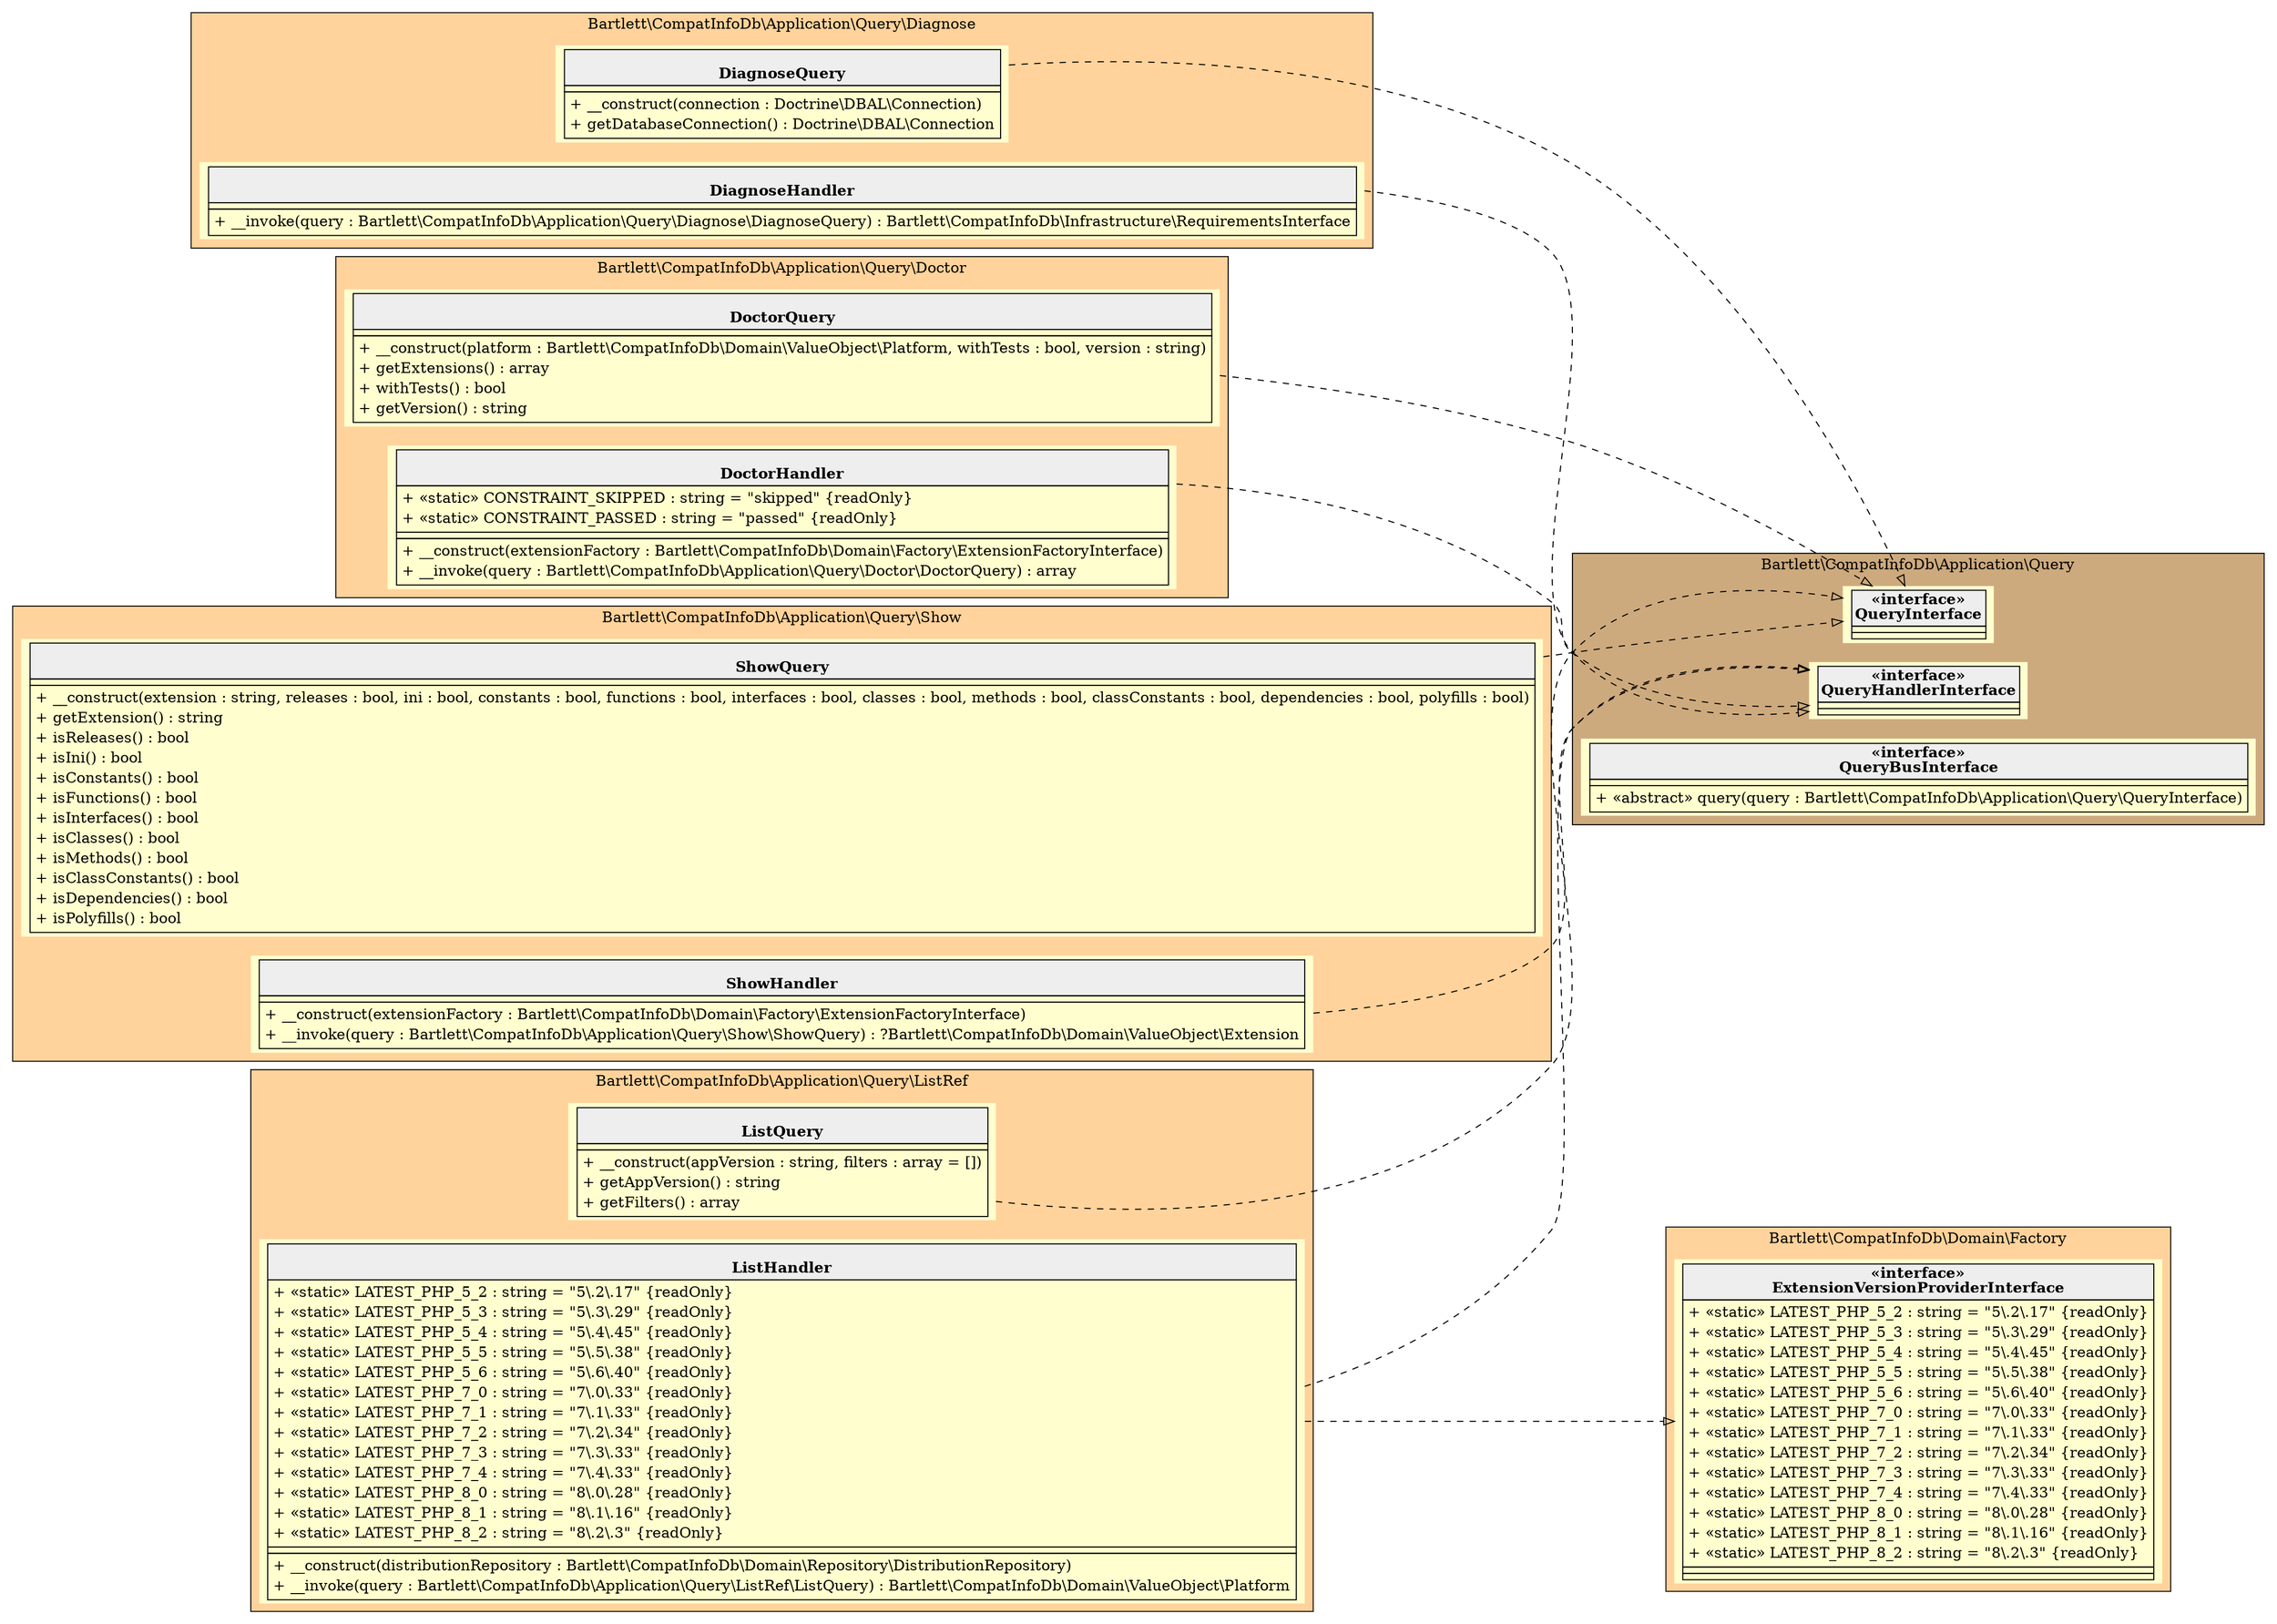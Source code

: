 digraph {
  graph [rankdir="LR" bgcolor="transparent"]
  node [fillcolor="#FEFECE" style="filled"]
  subgraph cluster_0 {
    graph [bgcolor="burlywood1"]
    label = "Bartlett\\CompatInfoDb\\Application\\Query\\Diagnose"
    "Bartlett\\CompatInfoDb\\Application\\Query\\Diagnose\\DiagnoseQuery" [shape="none" label=<
<table cellspacing="0" border="0" cellborder="1">
    <tr><td bgcolor="#eeeeee"><b><br/>DiagnoseQuery</b></td></tr>
    <tr><td></td></tr>
    <tr><td><table border="0" cellspacing="0" cellpadding="2">
    <tr><td align="left">+ __construct(connection : Doctrine\\DBAL\\Connection)</td></tr>
    <tr><td align="left">+ getDatabaseConnection() : Doctrine\\DBAL\\Connection</td></tr>
</table></td></tr>
</table>>]
    "Bartlett\\CompatInfoDb\\Application\\Query\\Diagnose\\DiagnoseHandler" [shape="none" label=<
<table cellspacing="0" border="0" cellborder="1">
    <tr><td bgcolor="#eeeeee"><b><br/>DiagnoseHandler</b></td></tr>
    <tr><td></td></tr>
    <tr><td><table border="0" cellspacing="0" cellpadding="2">
    <tr><td align="left">+ __invoke(query : Bartlett\\CompatInfoDb\\Application\\Query\\Diagnose\\DiagnoseQuery) : Bartlett\\CompatInfoDb\\Infrastructure\\RequirementsInterface</td></tr>
</table></td></tr>
</table>>]
  }
  subgraph cluster_1 {
    graph [bgcolor="burlywood3"]
    label = "Bartlett\\CompatInfoDb\\Application\\Query"
    "Bartlett\\CompatInfoDb\\Application\\Query\\QueryInterface" [shape="none" label=<
<table cellspacing="0" border="0" cellborder="1">
    <tr><td bgcolor="#eeeeee"><b>«interface»<br/>QueryInterface</b></td></tr>
    <tr><td></td></tr>
    <tr><td></td></tr>
</table>>]
    "Bartlett\\CompatInfoDb\\Application\\Query\\QueryHandlerInterface" [shape="none" label=<
<table cellspacing="0" border="0" cellborder="1">
    <tr><td bgcolor="#eeeeee"><b>«interface»<br/>QueryHandlerInterface</b></td></tr>
    <tr><td></td></tr>
    <tr><td></td></tr>
</table>>]
    "Bartlett\\CompatInfoDb\\Application\\Query\\QueryBusInterface" [shape="none" label=<
<table cellspacing="0" border="0" cellborder="1">
    <tr><td bgcolor="#eeeeee"><b>«interface»<br/>QueryBusInterface</b></td></tr>
    <tr><td></td></tr>
    <tr><td><table border="0" cellspacing="0" cellpadding="2">
    <tr><td align="left">+ «abstract» query(query : Bartlett\\CompatInfoDb\\Application\\Query\\QueryInterface)</td></tr>
</table></td></tr>
</table>>]
  }
  subgraph cluster_2 {
    graph [bgcolor="burlywood1"]
    label = "Bartlett\\CompatInfoDb\\Application\\Query\\Doctor"
    "Bartlett\\CompatInfoDb\\Application\\Query\\Doctor\\DoctorQuery" [shape="none" label=<
<table cellspacing="0" border="0" cellborder="1">
    <tr><td bgcolor="#eeeeee"><b><br/>DoctorQuery</b></td></tr>
    <tr><td></td></tr>
    <tr><td><table border="0" cellspacing="0" cellpadding="2">
    <tr><td align="left">+ __construct(platform : Bartlett\\CompatInfoDb\\Domain\\ValueObject\\Platform, withTests : bool, version : string)</td></tr>
    <tr><td align="left">+ getExtensions() : array</td></tr>
    <tr><td align="left">+ withTests() : bool</td></tr>
    <tr><td align="left">+ getVersion() : string</td></tr>
</table></td></tr>
</table>>]
    "Bartlett\\CompatInfoDb\\Application\\Query\\Doctor\\DoctorHandler" [shape="none" label=<
<table cellspacing="0" border="0" cellborder="1">
    <tr><td bgcolor="#eeeeee"><b><br/>DoctorHandler</b></td></tr>
    <tr><td><table border="0" cellspacing="0" cellpadding="2">
    <tr><td align="left">+ «static» CONSTRAINT_SKIPPED : string = "skipped" {readOnly}</td></tr>
    <tr><td align="left">+ «static» CONSTRAINT_PASSED : string = "passed" {readOnly}</td></tr>
</table></td></tr>
    <tr><td></td></tr>
    <tr><td><table border="0" cellspacing="0" cellpadding="2">
    <tr><td align="left">+ __construct(extensionFactory : Bartlett\\CompatInfoDb\\Domain\\Factory\\ExtensionFactoryInterface)</td></tr>
    <tr><td align="left">+ __invoke(query : Bartlett\\CompatInfoDb\\Application\\Query\\Doctor\\DoctorQuery) : array</td></tr>
</table></td></tr>
</table>>]
  }
  subgraph cluster_3 {
    graph [bgcolor="burlywood1"]
    label = "Bartlett\\CompatInfoDb\\Application\\Query\\ListRef"
    "Bartlett\\CompatInfoDb\\Application\\Query\\ListRef\\ListQuery" [shape="none" label=<
<table cellspacing="0" border="0" cellborder="1">
    <tr><td bgcolor="#eeeeee"><b><br/>ListQuery</b></td></tr>
    <tr><td></td></tr>
    <tr><td><table border="0" cellspacing="0" cellpadding="2">
    <tr><td align="left">+ __construct(appVersion : string, filters : array = [])</td></tr>
    <tr><td align="left">+ getAppVersion() : string</td></tr>
    <tr><td align="left">+ getFilters() : array</td></tr>
</table></td></tr>
</table>>]
    "Bartlett\\CompatInfoDb\\Application\\Query\\ListRef\\ListHandler" [shape="none" label=<
<table cellspacing="0" border="0" cellborder="1">
    <tr><td bgcolor="#eeeeee"><b><br/>ListHandler</b></td></tr>
    <tr><td><table border="0" cellspacing="0" cellpadding="2">
    <tr><td align="left">+ «static» LATEST_PHP_5_2 : string = "5\.2\.17" {readOnly}</td></tr>
    <tr><td align="left">+ «static» LATEST_PHP_5_3 : string = "5\.3\.29" {readOnly}</td></tr>
    <tr><td align="left">+ «static» LATEST_PHP_5_4 : string = "5\.4\.45" {readOnly}</td></tr>
    <tr><td align="left">+ «static» LATEST_PHP_5_5 : string = "5\.5\.38" {readOnly}</td></tr>
    <tr><td align="left">+ «static» LATEST_PHP_5_6 : string = "5\.6\.40" {readOnly}</td></tr>
    <tr><td align="left">+ «static» LATEST_PHP_7_0 : string = "7\.0\.33" {readOnly}</td></tr>
    <tr><td align="left">+ «static» LATEST_PHP_7_1 : string = "7\.1\.33" {readOnly}</td></tr>
    <tr><td align="left">+ «static» LATEST_PHP_7_2 : string = "7\.2\.34" {readOnly}</td></tr>
    <tr><td align="left">+ «static» LATEST_PHP_7_3 : string = "7\.3\.33" {readOnly}</td></tr>
    <tr><td align="left">+ «static» LATEST_PHP_7_4 : string = "7\.4\.33" {readOnly}</td></tr>
    <tr><td align="left">+ «static» LATEST_PHP_8_0 : string = "8\.0\.28" {readOnly}</td></tr>
    <tr><td align="left">+ «static» LATEST_PHP_8_1 : string = "8\.1\.16" {readOnly}</td></tr>
    <tr><td align="left">+ «static» LATEST_PHP_8_2 : string = "8\.2\.3" {readOnly}</td></tr>
</table></td></tr>
    <tr><td></td></tr>
    <tr><td><table border="0" cellspacing="0" cellpadding="2">
    <tr><td align="left">+ __construct(distributionRepository : Bartlett\\CompatInfoDb\\Domain\\Repository\\DistributionRepository)</td></tr>
    <tr><td align="left">+ __invoke(query : Bartlett\\CompatInfoDb\\Application\\Query\\ListRef\\ListQuery) : Bartlett\\CompatInfoDb\\Domain\\ValueObject\\Platform</td></tr>
</table></td></tr>
</table>>]
  }
  subgraph cluster_4 {
    graph [bgcolor="burlywood1"]
    label = "Bartlett\\CompatInfoDb\\Domain\\Factory"
    "Bartlett\\CompatInfoDb\\Domain\\Factory\\ExtensionVersionProviderInterface" [shape="none" label=<
<table cellspacing="0" border="0" cellborder="1">
    <tr><td bgcolor="#eeeeee"><b>«interface»<br/>ExtensionVersionProviderInterface</b></td></tr>
    <tr><td><table border="0" cellspacing="0" cellpadding="2">
    <tr><td align="left">+ «static» LATEST_PHP_5_2 : string = "5\.2\.17" {readOnly}</td></tr>
    <tr><td align="left">+ «static» LATEST_PHP_5_3 : string = "5\.3\.29" {readOnly}</td></tr>
    <tr><td align="left">+ «static» LATEST_PHP_5_4 : string = "5\.4\.45" {readOnly}</td></tr>
    <tr><td align="left">+ «static» LATEST_PHP_5_5 : string = "5\.5\.38" {readOnly}</td></tr>
    <tr><td align="left">+ «static» LATEST_PHP_5_6 : string = "5\.6\.40" {readOnly}</td></tr>
    <tr><td align="left">+ «static» LATEST_PHP_7_0 : string = "7\.0\.33" {readOnly}</td></tr>
    <tr><td align="left">+ «static» LATEST_PHP_7_1 : string = "7\.1\.33" {readOnly}</td></tr>
    <tr><td align="left">+ «static» LATEST_PHP_7_2 : string = "7\.2\.34" {readOnly}</td></tr>
    <tr><td align="left">+ «static» LATEST_PHP_7_3 : string = "7\.3\.33" {readOnly}</td></tr>
    <tr><td align="left">+ «static» LATEST_PHP_7_4 : string = "7\.4\.33" {readOnly}</td></tr>
    <tr><td align="left">+ «static» LATEST_PHP_8_0 : string = "8\.0\.28" {readOnly}</td></tr>
    <tr><td align="left">+ «static» LATEST_PHP_8_1 : string = "8\.1\.16" {readOnly}</td></tr>
    <tr><td align="left">+ «static» LATEST_PHP_8_2 : string = "8\.2\.3" {readOnly}</td></tr>
</table></td></tr>
    <tr><td></td></tr>
    <tr><td></td></tr>
</table>>]
  }
  subgraph cluster_5 {
    graph [bgcolor="burlywood1"]
    label = "Bartlett\\CompatInfoDb\\Application\\Query\\Show"
    "Bartlett\\CompatInfoDb\\Application\\Query\\Show\\ShowQuery" [shape="none" label=<
<table cellspacing="0" border="0" cellborder="1">
    <tr><td bgcolor="#eeeeee"><b><br/>ShowQuery</b></td></tr>
    <tr><td></td></tr>
    <tr><td><table border="0" cellspacing="0" cellpadding="2">
    <tr><td align="left">+ __construct(extension : string, releases : bool, ini : bool, constants : bool, functions : bool, interfaces : bool, classes : bool, methods : bool, classConstants : bool, dependencies : bool, polyfills : bool)</td></tr>
    <tr><td align="left">+ getExtension() : string</td></tr>
    <tr><td align="left">+ isReleases() : bool</td></tr>
    <tr><td align="left">+ isIni() : bool</td></tr>
    <tr><td align="left">+ isConstants() : bool</td></tr>
    <tr><td align="left">+ isFunctions() : bool</td></tr>
    <tr><td align="left">+ isInterfaces() : bool</td></tr>
    <tr><td align="left">+ isClasses() : bool</td></tr>
    <tr><td align="left">+ isMethods() : bool</td></tr>
    <tr><td align="left">+ isClassConstants() : bool</td></tr>
    <tr><td align="left">+ isDependencies() : bool</td></tr>
    <tr><td align="left">+ isPolyfills() : bool</td></tr>
</table></td></tr>
</table>>]
    "Bartlett\\CompatInfoDb\\Application\\Query\\Show\\ShowHandler" [shape="none" label=<
<table cellspacing="0" border="0" cellborder="1">
    <tr><td bgcolor="#eeeeee"><b><br/>ShowHandler</b></td></tr>
    <tr><td></td></tr>
    <tr><td><table border="0" cellspacing="0" cellpadding="2">
    <tr><td align="left">+ __construct(extensionFactory : Bartlett\\CompatInfoDb\\Domain\\Factory\\ExtensionFactoryInterface)</td></tr>
    <tr><td align="left">+ __invoke(query : Bartlett\\CompatInfoDb\\Application\\Query\\Show\\ShowQuery) : ?Bartlett\\CompatInfoDb\\Domain\\ValueObject\\Extension</td></tr>
</table></td></tr>
</table>>]
  }
  "Bartlett\\CompatInfoDb\\Application\\Query\\Diagnose\\DiagnoseQuery" -> "Bartlett\\CompatInfoDb\\Application\\Query\\QueryInterface" [arrowhead="empty" style="dashed"]
  "Bartlett\\CompatInfoDb\\Application\\Query\\Diagnose\\DiagnoseHandler" -> "Bartlett\\CompatInfoDb\\Application\\Query\\QueryHandlerInterface" [arrowhead="empty" style="dashed"]
  "Bartlett\\CompatInfoDb\\Application\\Query\\Doctor\\DoctorQuery" -> "Bartlett\\CompatInfoDb\\Application\\Query\\QueryInterface" [arrowhead="empty" style="dashed"]
  "Bartlett\\CompatInfoDb\\Application\\Query\\Doctor\\DoctorHandler" -> "Bartlett\\CompatInfoDb\\Application\\Query\\QueryHandlerInterface" [arrowhead="empty" style="dashed"]
  "Bartlett\\CompatInfoDb\\Application\\Query\\ListRef\\ListQuery" -> "Bartlett\\CompatInfoDb\\Application\\Query\\QueryInterface" [arrowhead="empty" style="dashed"]
  "Bartlett\\CompatInfoDb\\Application\\Query\\ListRef\\ListHandler" -> "Bartlett\\CompatInfoDb\\Application\\Query\\QueryHandlerInterface" [arrowhead="empty" style="dashed"]
  "Bartlett\\CompatInfoDb\\Application\\Query\\ListRef\\ListHandler" -> "Bartlett\\CompatInfoDb\\Domain\\Factory\\ExtensionVersionProviderInterface" [arrowhead="empty" style="dashed"]
  "Bartlett\\CompatInfoDb\\Application\\Query\\Show\\ShowQuery" -> "Bartlett\\CompatInfoDb\\Application\\Query\\QueryInterface" [arrowhead="empty" style="dashed"]
  "Bartlett\\CompatInfoDb\\Application\\Query\\Show\\ShowHandler" -> "Bartlett\\CompatInfoDb\\Application\\Query\\QueryHandlerInterface" [arrowhead="empty" style="dashed"]
}
